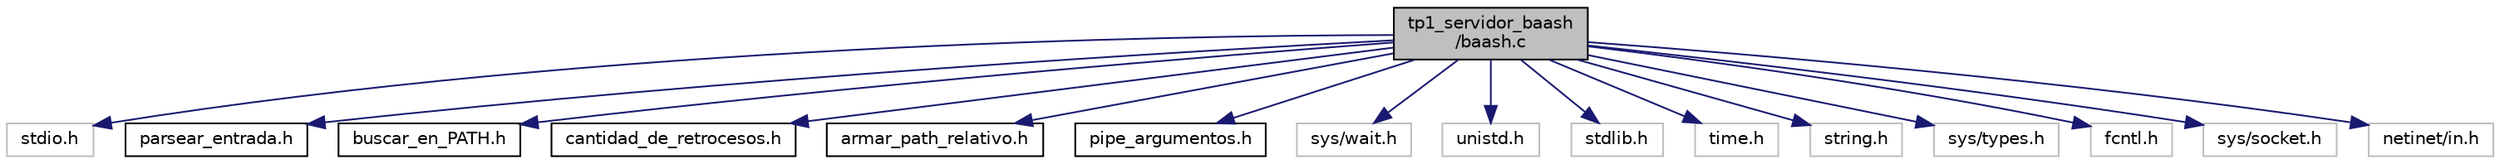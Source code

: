 digraph "tp1_servidor_baash/baash.c"
{
  edge [fontname="Helvetica",fontsize="10",labelfontname="Helvetica",labelfontsize="10"];
  node [fontname="Helvetica",fontsize="10",shape=record];
  Node1 [label="tp1_servidor_baash\l/baash.c",height=0.2,width=0.4,color="black", fillcolor="grey75", style="filled", fontcolor="black"];
  Node1 -> Node2 [color="midnightblue",fontsize="10",style="solid"];
  Node2 [label="stdio.h",height=0.2,width=0.4,color="grey75", fillcolor="white", style="filled"];
  Node1 -> Node3 [color="midnightblue",fontsize="10",style="solid"];
  Node3 [label="parsear_entrada.h",height=0.2,width=0.4,color="black", fillcolor="white", style="filled",URL="$parsear__entrada_8h.html"];
  Node1 -> Node4 [color="midnightblue",fontsize="10",style="solid"];
  Node4 [label="buscar_en_PATH.h",height=0.2,width=0.4,color="black", fillcolor="white", style="filled",URL="$buscar__en___p_a_t_h_8h.html"];
  Node1 -> Node5 [color="midnightblue",fontsize="10",style="solid"];
  Node5 [label="cantidad_de_retrocesos.h",height=0.2,width=0.4,color="black", fillcolor="white", style="filled",URL="$cantidad__de__retrocesos_8h.html"];
  Node1 -> Node6 [color="midnightblue",fontsize="10",style="solid"];
  Node6 [label="armar_path_relativo.h",height=0.2,width=0.4,color="black", fillcolor="white", style="filled",URL="$armar__path__relativo_8h.html"];
  Node1 -> Node7 [color="midnightblue",fontsize="10",style="solid"];
  Node7 [label="pipe_argumentos.h",height=0.2,width=0.4,color="black", fillcolor="white", style="filled",URL="$pipe__argumentos_8h.html"];
  Node1 -> Node8 [color="midnightblue",fontsize="10",style="solid"];
  Node8 [label="sys/wait.h",height=0.2,width=0.4,color="grey75", fillcolor="white", style="filled"];
  Node1 -> Node9 [color="midnightblue",fontsize="10",style="solid"];
  Node9 [label="unistd.h",height=0.2,width=0.4,color="grey75", fillcolor="white", style="filled"];
  Node1 -> Node10 [color="midnightblue",fontsize="10",style="solid"];
  Node10 [label="stdlib.h",height=0.2,width=0.4,color="grey75", fillcolor="white", style="filled"];
  Node1 -> Node11 [color="midnightblue",fontsize="10",style="solid"];
  Node11 [label="time.h",height=0.2,width=0.4,color="grey75", fillcolor="white", style="filled"];
  Node1 -> Node12 [color="midnightblue",fontsize="10",style="solid"];
  Node12 [label="string.h",height=0.2,width=0.4,color="grey75", fillcolor="white", style="filled"];
  Node1 -> Node13 [color="midnightblue",fontsize="10",style="solid"];
  Node13 [label="sys/types.h",height=0.2,width=0.4,color="grey75", fillcolor="white", style="filled"];
  Node1 -> Node14 [color="midnightblue",fontsize="10",style="solid"];
  Node14 [label="fcntl.h",height=0.2,width=0.4,color="grey75", fillcolor="white", style="filled"];
  Node1 -> Node15 [color="midnightblue",fontsize="10",style="solid"];
  Node15 [label="sys/socket.h",height=0.2,width=0.4,color="grey75", fillcolor="white", style="filled"];
  Node1 -> Node16 [color="midnightblue",fontsize="10",style="solid"];
  Node16 [label="netinet/in.h",height=0.2,width=0.4,color="grey75", fillcolor="white", style="filled"];
}

